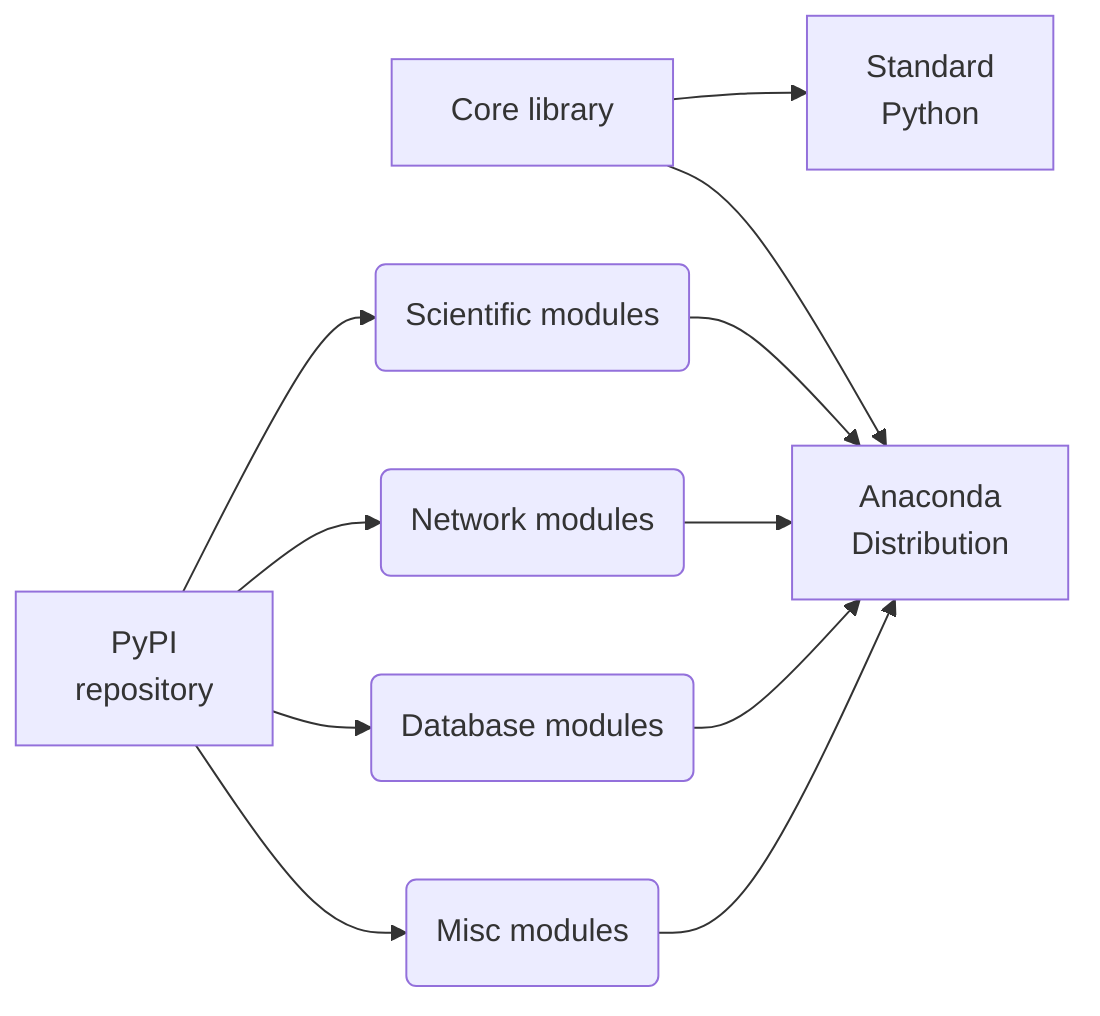 flowchart LR
     std-->norm[Standard\nPython]
     pypi[PyPI\nrepository]-->sci[ALL Anaconda]
     pypi-->net
     pypi-->db
     pypi-->misc
     std[Core library]-->ana[Anaconda\nDistribution]
     sci(Scientific modules)-->ana
     net(Network modules)-->ana
     db(Database modules)-->ana
     misc(Misc modules)-->ana